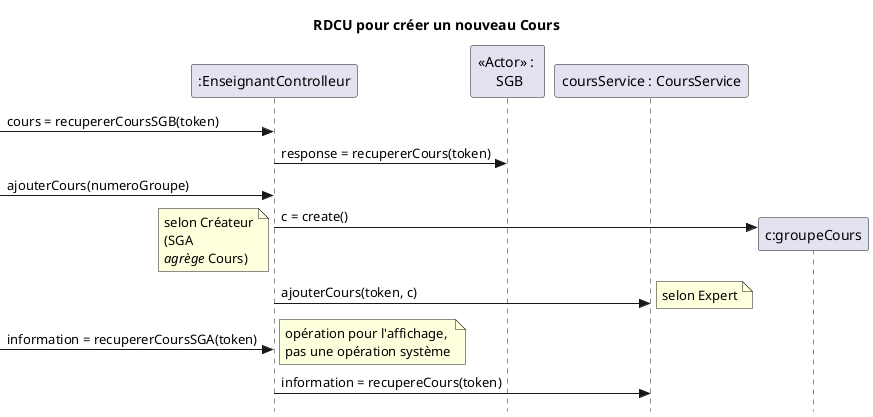 @startuml creerNouveauCours
skinparam style strictuml
skinparam defaultfontname Verdana
title RDCU pour créer un nouveau Cours
participant ":EnseignantControlleur" as sga
participant "<<Actor>> : \n SGB" as sgb
participant "coursService : CoursService" as map
participant "c:groupeCours" as cours

->sga : cours = recupererCoursSGB(token)
sga->sgb: response = recupererCours(token)
-> sga : ajouterCours(numeroGroupe)
  create cours
  sga->cours : c = create()
  note left : selon Créateur\n(SGA\n//agrège// Cours)
  sga->map : ajouterCours(token, c)
  note right : selon Expert
  -> sga : information = recupererCoursSGA(token)
  note left : opération pour l'affichage,\npas une opération système
  sga -> map : information = recupereCours(token)
@enduml